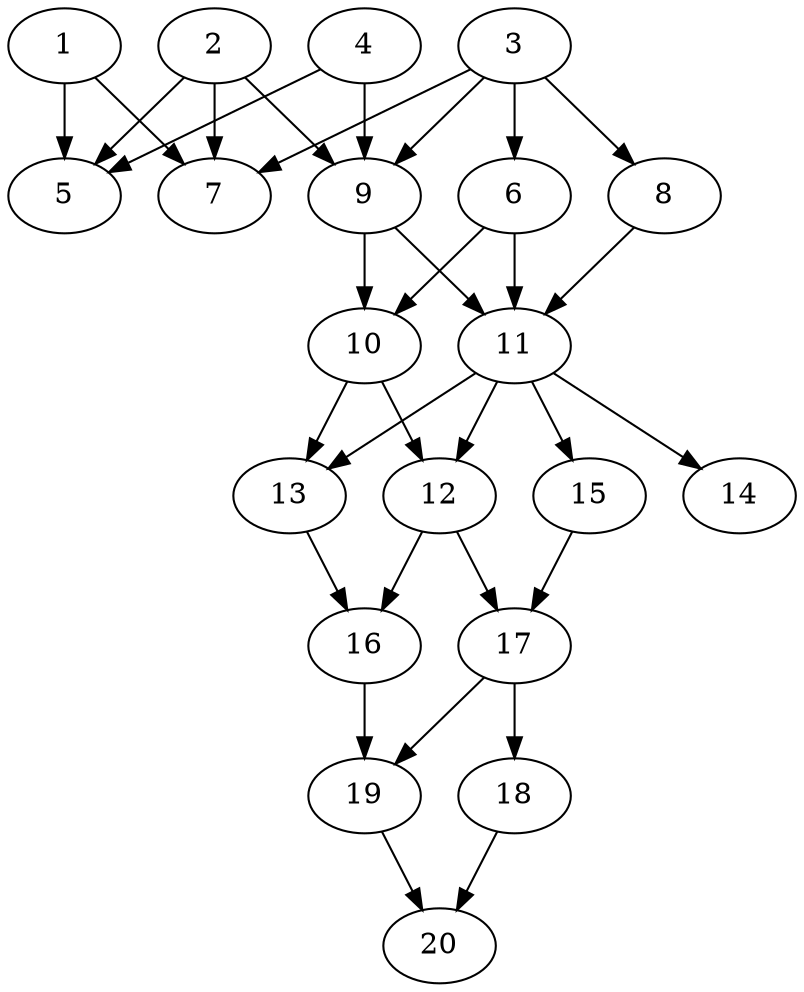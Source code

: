 // DAG automatically generated by daggen at Tue Jul 23 14:27:02 2019
// ./daggen --dot -n 20 --ccr 0.3 --fat 0.5 --regular 0.5 --density 0.7 --mindata 5242880 --maxdata 52428800 
digraph G {
  1 [size="81599147", alpha="0.13", expect_size="24479744"] 
  1 -> 5 [size ="24479744"]
  1 -> 7 [size ="24479744"]
  2 [size="27999573", alpha="0.18", expect_size="8399872"] 
  2 -> 5 [size ="8399872"]
  2 -> 7 [size ="8399872"]
  2 -> 9 [size ="8399872"]
  3 [size="122804907", alpha="0.07", expect_size="36841472"] 
  3 -> 6 [size ="36841472"]
  3 -> 7 [size ="36841472"]
  3 -> 8 [size ="36841472"]
  3 -> 9 [size ="36841472"]
  4 [size="51374080", alpha="0.02", expect_size="15412224"] 
  4 -> 5 [size ="15412224"]
  4 -> 9 [size ="15412224"]
  5 [size="173909333", alpha="0.19", expect_size="52172800"] 
  6 [size="107741867", alpha="0.09", expect_size="32322560"] 
  6 -> 10 [size ="32322560"]
  6 -> 11 [size ="32322560"]
  7 [size="18462720", alpha="0.15", expect_size="5538816"] 
  8 [size="94948693", alpha="0.04", expect_size="28484608"] 
  8 -> 11 [size ="28484608"]
  9 [size="25214293", alpha="0.05", expect_size="7564288"] 
  9 -> 10 [size ="7564288"]
  9 -> 11 [size ="7564288"]
  10 [size="143172267", alpha="0.09", expect_size="42951680"] 
  10 -> 12 [size ="42951680"]
  10 -> 13 [size ="42951680"]
  11 [size="17602560", alpha="0.04", expect_size="5280768"] 
  11 -> 12 [size ="5280768"]
  11 -> 13 [size ="5280768"]
  11 -> 14 [size ="5280768"]
  11 -> 15 [size ="5280768"]
  12 [size="116981760", alpha="0.05", expect_size="35094528"] 
  12 -> 16 [size ="35094528"]
  12 -> 17 [size ="35094528"]
  13 [size="104509440", alpha="0.13", expect_size="31352832"] 
  13 -> 16 [size ="31352832"]
  14 [size="156357973", alpha="0.12", expect_size="46907392"] 
  15 [size="173206187", alpha="0.17", expect_size="51961856"] 
  15 -> 17 [size ="51961856"]
  16 [size="166963200", alpha="0.07", expect_size="50088960"] 
  16 -> 19 [size ="50088960"]
  17 [size="76974080", alpha="0.02", expect_size="23092224"] 
  17 -> 18 [size ="23092224"]
  17 -> 19 [size ="23092224"]
  18 [size="40512853", alpha="0.14", expect_size="12153856"] 
  18 -> 20 [size ="12153856"]
  19 [size="71847253", alpha="0.02", expect_size="21554176"] 
  19 -> 20 [size ="21554176"]
  20 [size="114814293", alpha="0.14", expect_size="34444288"] 
}
